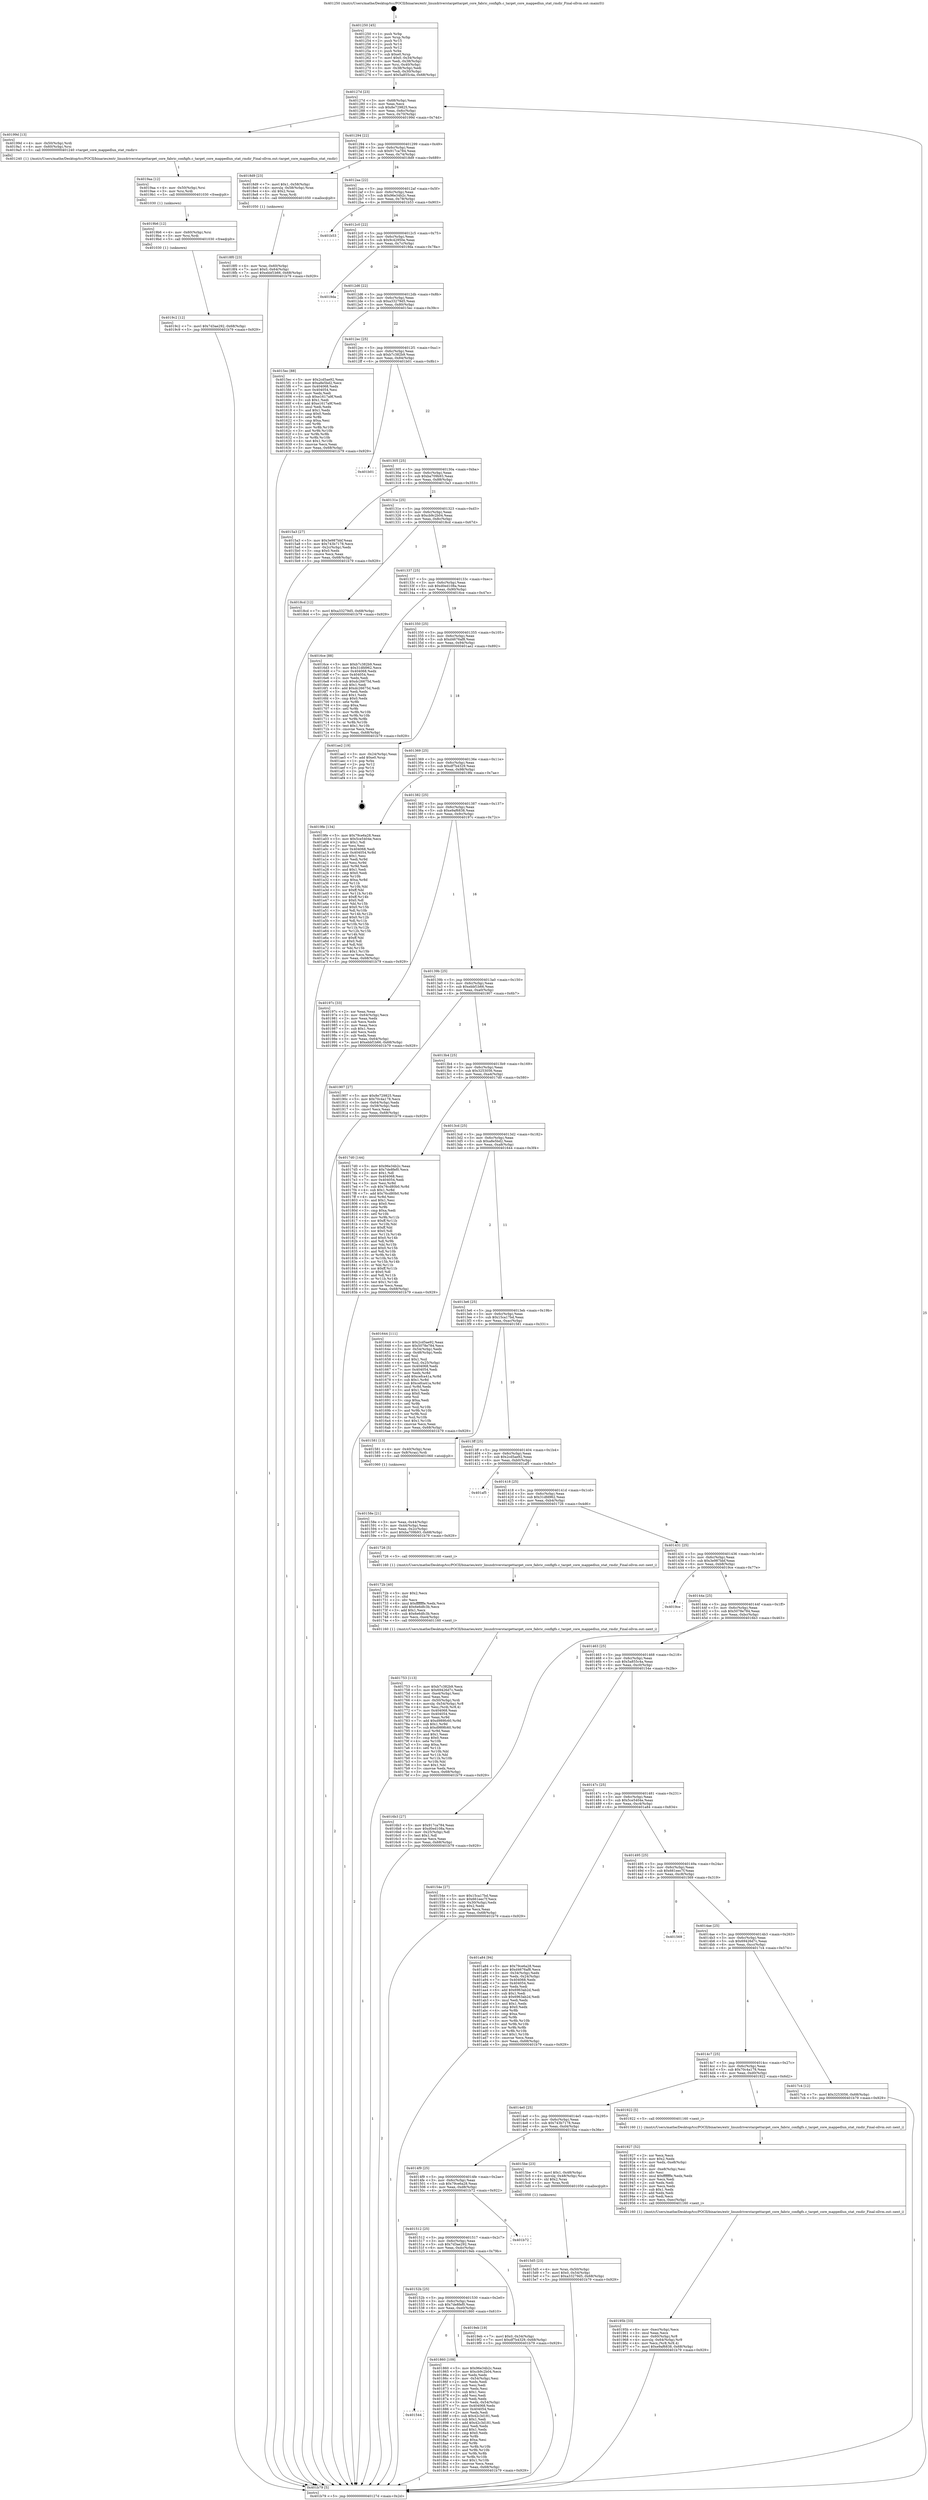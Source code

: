 digraph "0x401250" {
  label = "0x401250 (/mnt/c/Users/mathe/Desktop/tcc/POCII/binaries/extr_linuxdriverstargettarget_core_fabric_configfs.c_target_core_mappedlun_stat_rmdir_Final-ollvm.out::main(0))"
  labelloc = "t"
  node[shape=record]

  Entry [label="",width=0.3,height=0.3,shape=circle,fillcolor=black,style=filled]
  "0x40127d" [label="{
     0x40127d [23]\l
     | [instrs]\l
     &nbsp;&nbsp;0x40127d \<+3\>: mov -0x68(%rbp),%eax\l
     &nbsp;&nbsp;0x401280 \<+2\>: mov %eax,%ecx\l
     &nbsp;&nbsp;0x401282 \<+6\>: sub $0x8e729825,%ecx\l
     &nbsp;&nbsp;0x401288 \<+3\>: mov %eax,-0x6c(%rbp)\l
     &nbsp;&nbsp;0x40128b \<+3\>: mov %ecx,-0x70(%rbp)\l
     &nbsp;&nbsp;0x40128e \<+6\>: je 000000000040199d \<main+0x74d\>\l
  }"]
  "0x40199d" [label="{
     0x40199d [13]\l
     | [instrs]\l
     &nbsp;&nbsp;0x40199d \<+4\>: mov -0x50(%rbp),%rdi\l
     &nbsp;&nbsp;0x4019a1 \<+4\>: mov -0x60(%rbp),%rsi\l
     &nbsp;&nbsp;0x4019a5 \<+5\>: call 0000000000401240 \<target_core_mappedlun_stat_rmdir\>\l
     | [calls]\l
     &nbsp;&nbsp;0x401240 \{1\} (/mnt/c/Users/mathe/Desktop/tcc/POCII/binaries/extr_linuxdriverstargettarget_core_fabric_configfs.c_target_core_mappedlun_stat_rmdir_Final-ollvm.out::target_core_mappedlun_stat_rmdir)\l
  }"]
  "0x401294" [label="{
     0x401294 [22]\l
     | [instrs]\l
     &nbsp;&nbsp;0x401294 \<+5\>: jmp 0000000000401299 \<main+0x49\>\l
     &nbsp;&nbsp;0x401299 \<+3\>: mov -0x6c(%rbp),%eax\l
     &nbsp;&nbsp;0x40129c \<+5\>: sub $0x917ca784,%eax\l
     &nbsp;&nbsp;0x4012a1 \<+3\>: mov %eax,-0x74(%rbp)\l
     &nbsp;&nbsp;0x4012a4 \<+6\>: je 00000000004018d9 \<main+0x689\>\l
  }"]
  Exit [label="",width=0.3,height=0.3,shape=circle,fillcolor=black,style=filled,peripheries=2]
  "0x4018d9" [label="{
     0x4018d9 [23]\l
     | [instrs]\l
     &nbsp;&nbsp;0x4018d9 \<+7\>: movl $0x1,-0x58(%rbp)\l
     &nbsp;&nbsp;0x4018e0 \<+4\>: movslq -0x58(%rbp),%rax\l
     &nbsp;&nbsp;0x4018e4 \<+4\>: shl $0x2,%rax\l
     &nbsp;&nbsp;0x4018e8 \<+3\>: mov %rax,%rdi\l
     &nbsp;&nbsp;0x4018eb \<+5\>: call 0000000000401050 \<malloc@plt\>\l
     | [calls]\l
     &nbsp;&nbsp;0x401050 \{1\} (unknown)\l
  }"]
  "0x4012aa" [label="{
     0x4012aa [22]\l
     | [instrs]\l
     &nbsp;&nbsp;0x4012aa \<+5\>: jmp 00000000004012af \<main+0x5f\>\l
     &nbsp;&nbsp;0x4012af \<+3\>: mov -0x6c(%rbp),%eax\l
     &nbsp;&nbsp;0x4012b2 \<+5\>: sub $0x96e34b2c,%eax\l
     &nbsp;&nbsp;0x4012b7 \<+3\>: mov %eax,-0x78(%rbp)\l
     &nbsp;&nbsp;0x4012ba \<+6\>: je 0000000000401b53 \<main+0x903\>\l
  }"]
  "0x4019c2" [label="{
     0x4019c2 [12]\l
     | [instrs]\l
     &nbsp;&nbsp;0x4019c2 \<+7\>: movl $0x7d3ae292,-0x68(%rbp)\l
     &nbsp;&nbsp;0x4019c9 \<+5\>: jmp 0000000000401b79 \<main+0x929\>\l
  }"]
  "0x401b53" [label="{
     0x401b53\l
  }", style=dashed]
  "0x4012c0" [label="{
     0x4012c0 [22]\l
     | [instrs]\l
     &nbsp;&nbsp;0x4012c0 \<+5\>: jmp 00000000004012c5 \<main+0x75\>\l
     &nbsp;&nbsp;0x4012c5 \<+3\>: mov -0x6c(%rbp),%eax\l
     &nbsp;&nbsp;0x4012c8 \<+5\>: sub $0x9c42950e,%eax\l
     &nbsp;&nbsp;0x4012cd \<+3\>: mov %eax,-0x7c(%rbp)\l
     &nbsp;&nbsp;0x4012d0 \<+6\>: je 00000000004019da \<main+0x78a\>\l
  }"]
  "0x4019b6" [label="{
     0x4019b6 [12]\l
     | [instrs]\l
     &nbsp;&nbsp;0x4019b6 \<+4\>: mov -0x60(%rbp),%rsi\l
     &nbsp;&nbsp;0x4019ba \<+3\>: mov %rsi,%rdi\l
     &nbsp;&nbsp;0x4019bd \<+5\>: call 0000000000401030 \<free@plt\>\l
     | [calls]\l
     &nbsp;&nbsp;0x401030 \{1\} (unknown)\l
  }"]
  "0x4019da" [label="{
     0x4019da\l
  }", style=dashed]
  "0x4012d6" [label="{
     0x4012d6 [22]\l
     | [instrs]\l
     &nbsp;&nbsp;0x4012d6 \<+5\>: jmp 00000000004012db \<main+0x8b\>\l
     &nbsp;&nbsp;0x4012db \<+3\>: mov -0x6c(%rbp),%eax\l
     &nbsp;&nbsp;0x4012de \<+5\>: sub $0xa33279d5,%eax\l
     &nbsp;&nbsp;0x4012e3 \<+3\>: mov %eax,-0x80(%rbp)\l
     &nbsp;&nbsp;0x4012e6 \<+6\>: je 00000000004015ec \<main+0x39c\>\l
  }"]
  "0x4019aa" [label="{
     0x4019aa [12]\l
     | [instrs]\l
     &nbsp;&nbsp;0x4019aa \<+4\>: mov -0x50(%rbp),%rsi\l
     &nbsp;&nbsp;0x4019ae \<+3\>: mov %rsi,%rdi\l
     &nbsp;&nbsp;0x4019b1 \<+5\>: call 0000000000401030 \<free@plt\>\l
     | [calls]\l
     &nbsp;&nbsp;0x401030 \{1\} (unknown)\l
  }"]
  "0x4015ec" [label="{
     0x4015ec [88]\l
     | [instrs]\l
     &nbsp;&nbsp;0x4015ec \<+5\>: mov $0x2cd5ae92,%eax\l
     &nbsp;&nbsp;0x4015f1 \<+5\>: mov $0xa8e5bd2,%ecx\l
     &nbsp;&nbsp;0x4015f6 \<+7\>: mov 0x404068,%edx\l
     &nbsp;&nbsp;0x4015fd \<+7\>: mov 0x404054,%esi\l
     &nbsp;&nbsp;0x401604 \<+2\>: mov %edx,%edi\l
     &nbsp;&nbsp;0x401606 \<+6\>: sub $0xe1617a9f,%edi\l
     &nbsp;&nbsp;0x40160c \<+3\>: sub $0x1,%edi\l
     &nbsp;&nbsp;0x40160f \<+6\>: add $0xe1617a9f,%edi\l
     &nbsp;&nbsp;0x401615 \<+3\>: imul %edi,%edx\l
     &nbsp;&nbsp;0x401618 \<+3\>: and $0x1,%edx\l
     &nbsp;&nbsp;0x40161b \<+3\>: cmp $0x0,%edx\l
     &nbsp;&nbsp;0x40161e \<+4\>: sete %r8b\l
     &nbsp;&nbsp;0x401622 \<+3\>: cmp $0xa,%esi\l
     &nbsp;&nbsp;0x401625 \<+4\>: setl %r9b\l
     &nbsp;&nbsp;0x401629 \<+3\>: mov %r8b,%r10b\l
     &nbsp;&nbsp;0x40162c \<+3\>: and %r9b,%r10b\l
     &nbsp;&nbsp;0x40162f \<+3\>: xor %r9b,%r8b\l
     &nbsp;&nbsp;0x401632 \<+3\>: or %r8b,%r10b\l
     &nbsp;&nbsp;0x401635 \<+4\>: test $0x1,%r10b\l
     &nbsp;&nbsp;0x401639 \<+3\>: cmovne %ecx,%eax\l
     &nbsp;&nbsp;0x40163c \<+3\>: mov %eax,-0x68(%rbp)\l
     &nbsp;&nbsp;0x40163f \<+5\>: jmp 0000000000401b79 \<main+0x929\>\l
  }"]
  "0x4012ec" [label="{
     0x4012ec [25]\l
     | [instrs]\l
     &nbsp;&nbsp;0x4012ec \<+5\>: jmp 00000000004012f1 \<main+0xa1\>\l
     &nbsp;&nbsp;0x4012f1 \<+3\>: mov -0x6c(%rbp),%eax\l
     &nbsp;&nbsp;0x4012f4 \<+5\>: sub $0xb7c382b9,%eax\l
     &nbsp;&nbsp;0x4012f9 \<+6\>: mov %eax,-0x84(%rbp)\l
     &nbsp;&nbsp;0x4012ff \<+6\>: je 0000000000401b01 \<main+0x8b1\>\l
  }"]
  "0x40195b" [label="{
     0x40195b [33]\l
     | [instrs]\l
     &nbsp;&nbsp;0x40195b \<+6\>: mov -0xec(%rbp),%ecx\l
     &nbsp;&nbsp;0x401961 \<+3\>: imul %eax,%ecx\l
     &nbsp;&nbsp;0x401964 \<+4\>: mov -0x60(%rbp),%r8\l
     &nbsp;&nbsp;0x401968 \<+4\>: movslq -0x64(%rbp),%r9\l
     &nbsp;&nbsp;0x40196c \<+4\>: mov %ecx,(%r8,%r9,4)\l
     &nbsp;&nbsp;0x401970 \<+7\>: movl $0xe9af6838,-0x68(%rbp)\l
     &nbsp;&nbsp;0x401977 \<+5\>: jmp 0000000000401b79 \<main+0x929\>\l
  }"]
  "0x401b01" [label="{
     0x401b01\l
  }", style=dashed]
  "0x401305" [label="{
     0x401305 [25]\l
     | [instrs]\l
     &nbsp;&nbsp;0x401305 \<+5\>: jmp 000000000040130a \<main+0xba\>\l
     &nbsp;&nbsp;0x40130a \<+3\>: mov -0x6c(%rbp),%eax\l
     &nbsp;&nbsp;0x40130d \<+5\>: sub $0xba709b93,%eax\l
     &nbsp;&nbsp;0x401312 \<+6\>: mov %eax,-0x88(%rbp)\l
     &nbsp;&nbsp;0x401318 \<+6\>: je 00000000004015a3 \<main+0x353\>\l
  }"]
  "0x401927" [label="{
     0x401927 [52]\l
     | [instrs]\l
     &nbsp;&nbsp;0x401927 \<+2\>: xor %ecx,%ecx\l
     &nbsp;&nbsp;0x401929 \<+5\>: mov $0x2,%edx\l
     &nbsp;&nbsp;0x40192e \<+6\>: mov %edx,-0xe8(%rbp)\l
     &nbsp;&nbsp;0x401934 \<+1\>: cltd\l
     &nbsp;&nbsp;0x401935 \<+6\>: mov -0xe8(%rbp),%esi\l
     &nbsp;&nbsp;0x40193b \<+2\>: idiv %esi\l
     &nbsp;&nbsp;0x40193d \<+6\>: imul $0xfffffffe,%edx,%edx\l
     &nbsp;&nbsp;0x401943 \<+2\>: mov %ecx,%edi\l
     &nbsp;&nbsp;0x401945 \<+2\>: sub %edx,%edi\l
     &nbsp;&nbsp;0x401947 \<+2\>: mov %ecx,%edx\l
     &nbsp;&nbsp;0x401949 \<+3\>: sub $0x1,%edx\l
     &nbsp;&nbsp;0x40194c \<+2\>: add %edx,%edi\l
     &nbsp;&nbsp;0x40194e \<+2\>: sub %edi,%ecx\l
     &nbsp;&nbsp;0x401950 \<+6\>: mov %ecx,-0xec(%rbp)\l
     &nbsp;&nbsp;0x401956 \<+5\>: call 0000000000401160 \<next_i\>\l
     | [calls]\l
     &nbsp;&nbsp;0x401160 \{1\} (/mnt/c/Users/mathe/Desktop/tcc/POCII/binaries/extr_linuxdriverstargettarget_core_fabric_configfs.c_target_core_mappedlun_stat_rmdir_Final-ollvm.out::next_i)\l
  }"]
  "0x4015a3" [label="{
     0x4015a3 [27]\l
     | [instrs]\l
     &nbsp;&nbsp;0x4015a3 \<+5\>: mov $0x3e987bbf,%eax\l
     &nbsp;&nbsp;0x4015a8 \<+5\>: mov $0x743b7178,%ecx\l
     &nbsp;&nbsp;0x4015ad \<+3\>: mov -0x2c(%rbp),%edx\l
     &nbsp;&nbsp;0x4015b0 \<+3\>: cmp $0x0,%edx\l
     &nbsp;&nbsp;0x4015b3 \<+3\>: cmove %ecx,%eax\l
     &nbsp;&nbsp;0x4015b6 \<+3\>: mov %eax,-0x68(%rbp)\l
     &nbsp;&nbsp;0x4015b9 \<+5\>: jmp 0000000000401b79 \<main+0x929\>\l
  }"]
  "0x40131e" [label="{
     0x40131e [25]\l
     | [instrs]\l
     &nbsp;&nbsp;0x40131e \<+5\>: jmp 0000000000401323 \<main+0xd3\>\l
     &nbsp;&nbsp;0x401323 \<+3\>: mov -0x6c(%rbp),%eax\l
     &nbsp;&nbsp;0x401326 \<+5\>: sub $0xcb9c2b04,%eax\l
     &nbsp;&nbsp;0x40132b \<+6\>: mov %eax,-0x8c(%rbp)\l
     &nbsp;&nbsp;0x401331 \<+6\>: je 00000000004018cd \<main+0x67d\>\l
  }"]
  "0x4018f0" [label="{
     0x4018f0 [23]\l
     | [instrs]\l
     &nbsp;&nbsp;0x4018f0 \<+4\>: mov %rax,-0x60(%rbp)\l
     &nbsp;&nbsp;0x4018f4 \<+7\>: movl $0x0,-0x64(%rbp)\l
     &nbsp;&nbsp;0x4018fb \<+7\>: movl $0xebbf1b66,-0x68(%rbp)\l
     &nbsp;&nbsp;0x401902 \<+5\>: jmp 0000000000401b79 \<main+0x929\>\l
  }"]
  "0x4018cd" [label="{
     0x4018cd [12]\l
     | [instrs]\l
     &nbsp;&nbsp;0x4018cd \<+7\>: movl $0xa33279d5,-0x68(%rbp)\l
     &nbsp;&nbsp;0x4018d4 \<+5\>: jmp 0000000000401b79 \<main+0x929\>\l
  }"]
  "0x401337" [label="{
     0x401337 [25]\l
     | [instrs]\l
     &nbsp;&nbsp;0x401337 \<+5\>: jmp 000000000040133c \<main+0xec\>\l
     &nbsp;&nbsp;0x40133c \<+3\>: mov -0x6c(%rbp),%eax\l
     &nbsp;&nbsp;0x40133f \<+5\>: sub $0xd0ed108a,%eax\l
     &nbsp;&nbsp;0x401344 \<+6\>: mov %eax,-0x90(%rbp)\l
     &nbsp;&nbsp;0x40134a \<+6\>: je 00000000004016ce \<main+0x47e\>\l
  }"]
  "0x401544" [label="{
     0x401544\l
  }", style=dashed]
  "0x4016ce" [label="{
     0x4016ce [88]\l
     | [instrs]\l
     &nbsp;&nbsp;0x4016ce \<+5\>: mov $0xb7c382b9,%eax\l
     &nbsp;&nbsp;0x4016d3 \<+5\>: mov $0x31dfd962,%ecx\l
     &nbsp;&nbsp;0x4016d8 \<+7\>: mov 0x404068,%edx\l
     &nbsp;&nbsp;0x4016df \<+7\>: mov 0x404054,%esi\l
     &nbsp;&nbsp;0x4016e6 \<+2\>: mov %edx,%edi\l
     &nbsp;&nbsp;0x4016e8 \<+6\>: sub $0xdc26675d,%edi\l
     &nbsp;&nbsp;0x4016ee \<+3\>: sub $0x1,%edi\l
     &nbsp;&nbsp;0x4016f1 \<+6\>: add $0xdc26675d,%edi\l
     &nbsp;&nbsp;0x4016f7 \<+3\>: imul %edi,%edx\l
     &nbsp;&nbsp;0x4016fa \<+3\>: and $0x1,%edx\l
     &nbsp;&nbsp;0x4016fd \<+3\>: cmp $0x0,%edx\l
     &nbsp;&nbsp;0x401700 \<+4\>: sete %r8b\l
     &nbsp;&nbsp;0x401704 \<+3\>: cmp $0xa,%esi\l
     &nbsp;&nbsp;0x401707 \<+4\>: setl %r9b\l
     &nbsp;&nbsp;0x40170b \<+3\>: mov %r8b,%r10b\l
     &nbsp;&nbsp;0x40170e \<+3\>: and %r9b,%r10b\l
     &nbsp;&nbsp;0x401711 \<+3\>: xor %r9b,%r8b\l
     &nbsp;&nbsp;0x401714 \<+3\>: or %r8b,%r10b\l
     &nbsp;&nbsp;0x401717 \<+4\>: test $0x1,%r10b\l
     &nbsp;&nbsp;0x40171b \<+3\>: cmovne %ecx,%eax\l
     &nbsp;&nbsp;0x40171e \<+3\>: mov %eax,-0x68(%rbp)\l
     &nbsp;&nbsp;0x401721 \<+5\>: jmp 0000000000401b79 \<main+0x929\>\l
  }"]
  "0x401350" [label="{
     0x401350 [25]\l
     | [instrs]\l
     &nbsp;&nbsp;0x401350 \<+5\>: jmp 0000000000401355 \<main+0x105\>\l
     &nbsp;&nbsp;0x401355 \<+3\>: mov -0x6c(%rbp),%eax\l
     &nbsp;&nbsp;0x401358 \<+5\>: sub $0xd4676af8,%eax\l
     &nbsp;&nbsp;0x40135d \<+6\>: mov %eax,-0x94(%rbp)\l
     &nbsp;&nbsp;0x401363 \<+6\>: je 0000000000401ae2 \<main+0x892\>\l
  }"]
  "0x401860" [label="{
     0x401860 [109]\l
     | [instrs]\l
     &nbsp;&nbsp;0x401860 \<+5\>: mov $0x96e34b2c,%eax\l
     &nbsp;&nbsp;0x401865 \<+5\>: mov $0xcb9c2b04,%ecx\l
     &nbsp;&nbsp;0x40186a \<+2\>: xor %edx,%edx\l
     &nbsp;&nbsp;0x40186c \<+3\>: mov -0x54(%rbp),%esi\l
     &nbsp;&nbsp;0x40186f \<+2\>: mov %edx,%edi\l
     &nbsp;&nbsp;0x401871 \<+2\>: sub %esi,%edi\l
     &nbsp;&nbsp;0x401873 \<+2\>: mov %edx,%esi\l
     &nbsp;&nbsp;0x401875 \<+3\>: sub $0x1,%esi\l
     &nbsp;&nbsp;0x401878 \<+2\>: add %esi,%edi\l
     &nbsp;&nbsp;0x40187a \<+2\>: sub %edi,%edx\l
     &nbsp;&nbsp;0x40187c \<+3\>: mov %edx,-0x54(%rbp)\l
     &nbsp;&nbsp;0x40187f \<+7\>: mov 0x404068,%edx\l
     &nbsp;&nbsp;0x401886 \<+7\>: mov 0x404054,%esi\l
     &nbsp;&nbsp;0x40188d \<+2\>: mov %edx,%edi\l
     &nbsp;&nbsp;0x40188f \<+6\>: sub $0x42c3d181,%edi\l
     &nbsp;&nbsp;0x401895 \<+3\>: sub $0x1,%edi\l
     &nbsp;&nbsp;0x401898 \<+6\>: add $0x42c3d181,%edi\l
     &nbsp;&nbsp;0x40189e \<+3\>: imul %edi,%edx\l
     &nbsp;&nbsp;0x4018a1 \<+3\>: and $0x1,%edx\l
     &nbsp;&nbsp;0x4018a4 \<+3\>: cmp $0x0,%edx\l
     &nbsp;&nbsp;0x4018a7 \<+4\>: sete %r8b\l
     &nbsp;&nbsp;0x4018ab \<+3\>: cmp $0xa,%esi\l
     &nbsp;&nbsp;0x4018ae \<+4\>: setl %r9b\l
     &nbsp;&nbsp;0x4018b2 \<+3\>: mov %r8b,%r10b\l
     &nbsp;&nbsp;0x4018b5 \<+3\>: and %r9b,%r10b\l
     &nbsp;&nbsp;0x4018b8 \<+3\>: xor %r9b,%r8b\l
     &nbsp;&nbsp;0x4018bb \<+3\>: or %r8b,%r10b\l
     &nbsp;&nbsp;0x4018be \<+4\>: test $0x1,%r10b\l
     &nbsp;&nbsp;0x4018c2 \<+3\>: cmovne %ecx,%eax\l
     &nbsp;&nbsp;0x4018c5 \<+3\>: mov %eax,-0x68(%rbp)\l
     &nbsp;&nbsp;0x4018c8 \<+5\>: jmp 0000000000401b79 \<main+0x929\>\l
  }"]
  "0x401ae2" [label="{
     0x401ae2 [19]\l
     | [instrs]\l
     &nbsp;&nbsp;0x401ae2 \<+3\>: mov -0x24(%rbp),%eax\l
     &nbsp;&nbsp;0x401ae5 \<+7\>: add $0xe0,%rsp\l
     &nbsp;&nbsp;0x401aec \<+1\>: pop %rbx\l
     &nbsp;&nbsp;0x401aed \<+2\>: pop %r12\l
     &nbsp;&nbsp;0x401aef \<+2\>: pop %r14\l
     &nbsp;&nbsp;0x401af1 \<+2\>: pop %r15\l
     &nbsp;&nbsp;0x401af3 \<+1\>: pop %rbp\l
     &nbsp;&nbsp;0x401af4 \<+1\>: ret\l
  }"]
  "0x401369" [label="{
     0x401369 [25]\l
     | [instrs]\l
     &nbsp;&nbsp;0x401369 \<+5\>: jmp 000000000040136e \<main+0x11e\>\l
     &nbsp;&nbsp;0x40136e \<+3\>: mov -0x6c(%rbp),%eax\l
     &nbsp;&nbsp;0x401371 \<+5\>: sub $0xdf7b4329,%eax\l
     &nbsp;&nbsp;0x401376 \<+6\>: mov %eax,-0x98(%rbp)\l
     &nbsp;&nbsp;0x40137c \<+6\>: je 00000000004019fe \<main+0x7ae\>\l
  }"]
  "0x40152b" [label="{
     0x40152b [25]\l
     | [instrs]\l
     &nbsp;&nbsp;0x40152b \<+5\>: jmp 0000000000401530 \<main+0x2e0\>\l
     &nbsp;&nbsp;0x401530 \<+3\>: mov -0x6c(%rbp),%eax\l
     &nbsp;&nbsp;0x401533 \<+5\>: sub $0x7de8fef0,%eax\l
     &nbsp;&nbsp;0x401538 \<+6\>: mov %eax,-0xe0(%rbp)\l
     &nbsp;&nbsp;0x40153e \<+6\>: je 0000000000401860 \<main+0x610\>\l
  }"]
  "0x4019fe" [label="{
     0x4019fe [134]\l
     | [instrs]\l
     &nbsp;&nbsp;0x4019fe \<+5\>: mov $0x79ce6a28,%eax\l
     &nbsp;&nbsp;0x401a03 \<+5\>: mov $0x5ce5404e,%ecx\l
     &nbsp;&nbsp;0x401a08 \<+2\>: mov $0x1,%dl\l
     &nbsp;&nbsp;0x401a0a \<+2\>: xor %esi,%esi\l
     &nbsp;&nbsp;0x401a0c \<+7\>: mov 0x404068,%edi\l
     &nbsp;&nbsp;0x401a13 \<+8\>: mov 0x404054,%r8d\l
     &nbsp;&nbsp;0x401a1b \<+3\>: sub $0x1,%esi\l
     &nbsp;&nbsp;0x401a1e \<+3\>: mov %edi,%r9d\l
     &nbsp;&nbsp;0x401a21 \<+3\>: add %esi,%r9d\l
     &nbsp;&nbsp;0x401a24 \<+4\>: imul %r9d,%edi\l
     &nbsp;&nbsp;0x401a28 \<+3\>: and $0x1,%edi\l
     &nbsp;&nbsp;0x401a2b \<+3\>: cmp $0x0,%edi\l
     &nbsp;&nbsp;0x401a2e \<+4\>: sete %r10b\l
     &nbsp;&nbsp;0x401a32 \<+4\>: cmp $0xa,%r8d\l
     &nbsp;&nbsp;0x401a36 \<+4\>: setl %r11b\l
     &nbsp;&nbsp;0x401a3a \<+3\>: mov %r10b,%bl\l
     &nbsp;&nbsp;0x401a3d \<+3\>: xor $0xff,%bl\l
     &nbsp;&nbsp;0x401a40 \<+3\>: mov %r11b,%r14b\l
     &nbsp;&nbsp;0x401a43 \<+4\>: xor $0xff,%r14b\l
     &nbsp;&nbsp;0x401a47 \<+3\>: xor $0x0,%dl\l
     &nbsp;&nbsp;0x401a4a \<+3\>: mov %bl,%r15b\l
     &nbsp;&nbsp;0x401a4d \<+4\>: and $0x0,%r15b\l
     &nbsp;&nbsp;0x401a51 \<+3\>: and %dl,%r10b\l
     &nbsp;&nbsp;0x401a54 \<+3\>: mov %r14b,%r12b\l
     &nbsp;&nbsp;0x401a57 \<+4\>: and $0x0,%r12b\l
     &nbsp;&nbsp;0x401a5b \<+3\>: and %dl,%r11b\l
     &nbsp;&nbsp;0x401a5e \<+3\>: or %r10b,%r15b\l
     &nbsp;&nbsp;0x401a61 \<+3\>: or %r11b,%r12b\l
     &nbsp;&nbsp;0x401a64 \<+3\>: xor %r12b,%r15b\l
     &nbsp;&nbsp;0x401a67 \<+3\>: or %r14b,%bl\l
     &nbsp;&nbsp;0x401a6a \<+3\>: xor $0xff,%bl\l
     &nbsp;&nbsp;0x401a6d \<+3\>: or $0x0,%dl\l
     &nbsp;&nbsp;0x401a70 \<+2\>: and %dl,%bl\l
     &nbsp;&nbsp;0x401a72 \<+3\>: or %bl,%r15b\l
     &nbsp;&nbsp;0x401a75 \<+4\>: test $0x1,%r15b\l
     &nbsp;&nbsp;0x401a79 \<+3\>: cmovne %ecx,%eax\l
     &nbsp;&nbsp;0x401a7c \<+3\>: mov %eax,-0x68(%rbp)\l
     &nbsp;&nbsp;0x401a7f \<+5\>: jmp 0000000000401b79 \<main+0x929\>\l
  }"]
  "0x401382" [label="{
     0x401382 [25]\l
     | [instrs]\l
     &nbsp;&nbsp;0x401382 \<+5\>: jmp 0000000000401387 \<main+0x137\>\l
     &nbsp;&nbsp;0x401387 \<+3\>: mov -0x6c(%rbp),%eax\l
     &nbsp;&nbsp;0x40138a \<+5\>: sub $0xe9af6838,%eax\l
     &nbsp;&nbsp;0x40138f \<+6\>: mov %eax,-0x9c(%rbp)\l
     &nbsp;&nbsp;0x401395 \<+6\>: je 000000000040197c \<main+0x72c\>\l
  }"]
  "0x4019eb" [label="{
     0x4019eb [19]\l
     | [instrs]\l
     &nbsp;&nbsp;0x4019eb \<+7\>: movl $0x0,-0x34(%rbp)\l
     &nbsp;&nbsp;0x4019f2 \<+7\>: movl $0xdf7b4329,-0x68(%rbp)\l
     &nbsp;&nbsp;0x4019f9 \<+5\>: jmp 0000000000401b79 \<main+0x929\>\l
  }"]
  "0x40197c" [label="{
     0x40197c [33]\l
     | [instrs]\l
     &nbsp;&nbsp;0x40197c \<+2\>: xor %eax,%eax\l
     &nbsp;&nbsp;0x40197e \<+3\>: mov -0x64(%rbp),%ecx\l
     &nbsp;&nbsp;0x401981 \<+2\>: mov %eax,%edx\l
     &nbsp;&nbsp;0x401983 \<+2\>: sub %ecx,%edx\l
     &nbsp;&nbsp;0x401985 \<+2\>: mov %eax,%ecx\l
     &nbsp;&nbsp;0x401987 \<+3\>: sub $0x1,%ecx\l
     &nbsp;&nbsp;0x40198a \<+2\>: add %ecx,%edx\l
     &nbsp;&nbsp;0x40198c \<+2\>: sub %edx,%eax\l
     &nbsp;&nbsp;0x40198e \<+3\>: mov %eax,-0x64(%rbp)\l
     &nbsp;&nbsp;0x401991 \<+7\>: movl $0xebbf1b66,-0x68(%rbp)\l
     &nbsp;&nbsp;0x401998 \<+5\>: jmp 0000000000401b79 \<main+0x929\>\l
  }"]
  "0x40139b" [label="{
     0x40139b [25]\l
     | [instrs]\l
     &nbsp;&nbsp;0x40139b \<+5\>: jmp 00000000004013a0 \<main+0x150\>\l
     &nbsp;&nbsp;0x4013a0 \<+3\>: mov -0x6c(%rbp),%eax\l
     &nbsp;&nbsp;0x4013a3 \<+5\>: sub $0xebbf1b66,%eax\l
     &nbsp;&nbsp;0x4013a8 \<+6\>: mov %eax,-0xa0(%rbp)\l
     &nbsp;&nbsp;0x4013ae \<+6\>: je 0000000000401907 \<main+0x6b7\>\l
  }"]
  "0x401512" [label="{
     0x401512 [25]\l
     | [instrs]\l
     &nbsp;&nbsp;0x401512 \<+5\>: jmp 0000000000401517 \<main+0x2c7\>\l
     &nbsp;&nbsp;0x401517 \<+3\>: mov -0x6c(%rbp),%eax\l
     &nbsp;&nbsp;0x40151a \<+5\>: sub $0x7d3ae292,%eax\l
     &nbsp;&nbsp;0x40151f \<+6\>: mov %eax,-0xdc(%rbp)\l
     &nbsp;&nbsp;0x401525 \<+6\>: je 00000000004019eb \<main+0x79b\>\l
  }"]
  "0x401907" [label="{
     0x401907 [27]\l
     | [instrs]\l
     &nbsp;&nbsp;0x401907 \<+5\>: mov $0x8e729825,%eax\l
     &nbsp;&nbsp;0x40190c \<+5\>: mov $0x70c4a178,%ecx\l
     &nbsp;&nbsp;0x401911 \<+3\>: mov -0x64(%rbp),%edx\l
     &nbsp;&nbsp;0x401914 \<+3\>: cmp -0x58(%rbp),%edx\l
     &nbsp;&nbsp;0x401917 \<+3\>: cmovl %ecx,%eax\l
     &nbsp;&nbsp;0x40191a \<+3\>: mov %eax,-0x68(%rbp)\l
     &nbsp;&nbsp;0x40191d \<+5\>: jmp 0000000000401b79 \<main+0x929\>\l
  }"]
  "0x4013b4" [label="{
     0x4013b4 [25]\l
     | [instrs]\l
     &nbsp;&nbsp;0x4013b4 \<+5\>: jmp 00000000004013b9 \<main+0x169\>\l
     &nbsp;&nbsp;0x4013b9 \<+3\>: mov -0x6c(%rbp),%eax\l
     &nbsp;&nbsp;0x4013bc \<+5\>: sub $0x3253056,%eax\l
     &nbsp;&nbsp;0x4013c1 \<+6\>: mov %eax,-0xa4(%rbp)\l
     &nbsp;&nbsp;0x4013c7 \<+6\>: je 00000000004017d0 \<main+0x580\>\l
  }"]
  "0x401b72" [label="{
     0x401b72\l
  }", style=dashed]
  "0x4017d0" [label="{
     0x4017d0 [144]\l
     | [instrs]\l
     &nbsp;&nbsp;0x4017d0 \<+5\>: mov $0x96e34b2c,%eax\l
     &nbsp;&nbsp;0x4017d5 \<+5\>: mov $0x7de8fef0,%ecx\l
     &nbsp;&nbsp;0x4017da \<+2\>: mov $0x1,%dl\l
     &nbsp;&nbsp;0x4017dc \<+7\>: mov 0x404068,%esi\l
     &nbsp;&nbsp;0x4017e3 \<+7\>: mov 0x404054,%edi\l
     &nbsp;&nbsp;0x4017ea \<+3\>: mov %esi,%r8d\l
     &nbsp;&nbsp;0x4017ed \<+7\>: sub $0x76cd80b0,%r8d\l
     &nbsp;&nbsp;0x4017f4 \<+4\>: sub $0x1,%r8d\l
     &nbsp;&nbsp;0x4017f8 \<+7\>: add $0x76cd80b0,%r8d\l
     &nbsp;&nbsp;0x4017ff \<+4\>: imul %r8d,%esi\l
     &nbsp;&nbsp;0x401803 \<+3\>: and $0x1,%esi\l
     &nbsp;&nbsp;0x401806 \<+3\>: cmp $0x0,%esi\l
     &nbsp;&nbsp;0x401809 \<+4\>: sete %r9b\l
     &nbsp;&nbsp;0x40180d \<+3\>: cmp $0xa,%edi\l
     &nbsp;&nbsp;0x401810 \<+4\>: setl %r10b\l
     &nbsp;&nbsp;0x401814 \<+3\>: mov %r9b,%r11b\l
     &nbsp;&nbsp;0x401817 \<+4\>: xor $0xff,%r11b\l
     &nbsp;&nbsp;0x40181b \<+3\>: mov %r10b,%bl\l
     &nbsp;&nbsp;0x40181e \<+3\>: xor $0xff,%bl\l
     &nbsp;&nbsp;0x401821 \<+3\>: xor $0x0,%dl\l
     &nbsp;&nbsp;0x401824 \<+3\>: mov %r11b,%r14b\l
     &nbsp;&nbsp;0x401827 \<+4\>: and $0x0,%r14b\l
     &nbsp;&nbsp;0x40182b \<+3\>: and %dl,%r9b\l
     &nbsp;&nbsp;0x40182e \<+3\>: mov %bl,%r15b\l
     &nbsp;&nbsp;0x401831 \<+4\>: and $0x0,%r15b\l
     &nbsp;&nbsp;0x401835 \<+3\>: and %dl,%r10b\l
     &nbsp;&nbsp;0x401838 \<+3\>: or %r9b,%r14b\l
     &nbsp;&nbsp;0x40183b \<+3\>: or %r10b,%r15b\l
     &nbsp;&nbsp;0x40183e \<+3\>: xor %r15b,%r14b\l
     &nbsp;&nbsp;0x401841 \<+3\>: or %bl,%r11b\l
     &nbsp;&nbsp;0x401844 \<+4\>: xor $0xff,%r11b\l
     &nbsp;&nbsp;0x401848 \<+3\>: or $0x0,%dl\l
     &nbsp;&nbsp;0x40184b \<+3\>: and %dl,%r11b\l
     &nbsp;&nbsp;0x40184e \<+3\>: or %r11b,%r14b\l
     &nbsp;&nbsp;0x401851 \<+4\>: test $0x1,%r14b\l
     &nbsp;&nbsp;0x401855 \<+3\>: cmovne %ecx,%eax\l
     &nbsp;&nbsp;0x401858 \<+3\>: mov %eax,-0x68(%rbp)\l
     &nbsp;&nbsp;0x40185b \<+5\>: jmp 0000000000401b79 \<main+0x929\>\l
  }"]
  "0x4013cd" [label="{
     0x4013cd [25]\l
     | [instrs]\l
     &nbsp;&nbsp;0x4013cd \<+5\>: jmp 00000000004013d2 \<main+0x182\>\l
     &nbsp;&nbsp;0x4013d2 \<+3\>: mov -0x6c(%rbp),%eax\l
     &nbsp;&nbsp;0x4013d5 \<+5\>: sub $0xa8e5bd2,%eax\l
     &nbsp;&nbsp;0x4013da \<+6\>: mov %eax,-0xa8(%rbp)\l
     &nbsp;&nbsp;0x4013e0 \<+6\>: je 0000000000401644 \<main+0x3f4\>\l
  }"]
  "0x401753" [label="{
     0x401753 [113]\l
     | [instrs]\l
     &nbsp;&nbsp;0x401753 \<+5\>: mov $0xb7c382b9,%ecx\l
     &nbsp;&nbsp;0x401758 \<+5\>: mov $0x69426d7c,%edx\l
     &nbsp;&nbsp;0x40175d \<+6\>: mov -0xe4(%rbp),%esi\l
     &nbsp;&nbsp;0x401763 \<+3\>: imul %eax,%esi\l
     &nbsp;&nbsp;0x401766 \<+4\>: mov -0x50(%rbp),%rdi\l
     &nbsp;&nbsp;0x40176a \<+4\>: movslq -0x54(%rbp),%r8\l
     &nbsp;&nbsp;0x40176e \<+4\>: mov %esi,(%rdi,%r8,4)\l
     &nbsp;&nbsp;0x401772 \<+7\>: mov 0x404068,%eax\l
     &nbsp;&nbsp;0x401779 \<+7\>: mov 0x404054,%esi\l
     &nbsp;&nbsp;0x401780 \<+3\>: mov %eax,%r9d\l
     &nbsp;&nbsp;0x401783 \<+7\>: add $0xd989fc60,%r9d\l
     &nbsp;&nbsp;0x40178a \<+4\>: sub $0x1,%r9d\l
     &nbsp;&nbsp;0x40178e \<+7\>: sub $0xd989fc60,%r9d\l
     &nbsp;&nbsp;0x401795 \<+4\>: imul %r9d,%eax\l
     &nbsp;&nbsp;0x401799 \<+3\>: and $0x1,%eax\l
     &nbsp;&nbsp;0x40179c \<+3\>: cmp $0x0,%eax\l
     &nbsp;&nbsp;0x40179f \<+4\>: sete %r10b\l
     &nbsp;&nbsp;0x4017a3 \<+3\>: cmp $0xa,%esi\l
     &nbsp;&nbsp;0x4017a6 \<+4\>: setl %r11b\l
     &nbsp;&nbsp;0x4017aa \<+3\>: mov %r10b,%bl\l
     &nbsp;&nbsp;0x4017ad \<+3\>: and %r11b,%bl\l
     &nbsp;&nbsp;0x4017b0 \<+3\>: xor %r11b,%r10b\l
     &nbsp;&nbsp;0x4017b3 \<+3\>: or %r10b,%bl\l
     &nbsp;&nbsp;0x4017b6 \<+3\>: test $0x1,%bl\l
     &nbsp;&nbsp;0x4017b9 \<+3\>: cmovne %edx,%ecx\l
     &nbsp;&nbsp;0x4017bc \<+3\>: mov %ecx,-0x68(%rbp)\l
     &nbsp;&nbsp;0x4017bf \<+5\>: jmp 0000000000401b79 \<main+0x929\>\l
  }"]
  "0x401644" [label="{
     0x401644 [111]\l
     | [instrs]\l
     &nbsp;&nbsp;0x401644 \<+5\>: mov $0x2cd5ae92,%eax\l
     &nbsp;&nbsp;0x401649 \<+5\>: mov $0x5078e784,%ecx\l
     &nbsp;&nbsp;0x40164e \<+3\>: mov -0x54(%rbp),%edx\l
     &nbsp;&nbsp;0x401651 \<+3\>: cmp -0x48(%rbp),%edx\l
     &nbsp;&nbsp;0x401654 \<+4\>: setl %sil\l
     &nbsp;&nbsp;0x401658 \<+4\>: and $0x1,%sil\l
     &nbsp;&nbsp;0x40165c \<+4\>: mov %sil,-0x25(%rbp)\l
     &nbsp;&nbsp;0x401660 \<+7\>: mov 0x404068,%edx\l
     &nbsp;&nbsp;0x401667 \<+7\>: mov 0x404054,%edi\l
     &nbsp;&nbsp;0x40166e \<+3\>: mov %edx,%r8d\l
     &nbsp;&nbsp;0x401671 \<+7\>: add $0xcefca41a,%r8d\l
     &nbsp;&nbsp;0x401678 \<+4\>: sub $0x1,%r8d\l
     &nbsp;&nbsp;0x40167c \<+7\>: sub $0xcefca41a,%r8d\l
     &nbsp;&nbsp;0x401683 \<+4\>: imul %r8d,%edx\l
     &nbsp;&nbsp;0x401687 \<+3\>: and $0x1,%edx\l
     &nbsp;&nbsp;0x40168a \<+3\>: cmp $0x0,%edx\l
     &nbsp;&nbsp;0x40168d \<+4\>: sete %sil\l
     &nbsp;&nbsp;0x401691 \<+3\>: cmp $0xa,%edi\l
     &nbsp;&nbsp;0x401694 \<+4\>: setl %r9b\l
     &nbsp;&nbsp;0x401698 \<+3\>: mov %sil,%r10b\l
     &nbsp;&nbsp;0x40169b \<+3\>: and %r9b,%r10b\l
     &nbsp;&nbsp;0x40169e \<+3\>: xor %r9b,%sil\l
     &nbsp;&nbsp;0x4016a1 \<+3\>: or %sil,%r10b\l
     &nbsp;&nbsp;0x4016a4 \<+4\>: test $0x1,%r10b\l
     &nbsp;&nbsp;0x4016a8 \<+3\>: cmovne %ecx,%eax\l
     &nbsp;&nbsp;0x4016ab \<+3\>: mov %eax,-0x68(%rbp)\l
     &nbsp;&nbsp;0x4016ae \<+5\>: jmp 0000000000401b79 \<main+0x929\>\l
  }"]
  "0x4013e6" [label="{
     0x4013e6 [25]\l
     | [instrs]\l
     &nbsp;&nbsp;0x4013e6 \<+5\>: jmp 00000000004013eb \<main+0x19b\>\l
     &nbsp;&nbsp;0x4013eb \<+3\>: mov -0x6c(%rbp),%eax\l
     &nbsp;&nbsp;0x4013ee \<+5\>: sub $0x15ca17bd,%eax\l
     &nbsp;&nbsp;0x4013f3 \<+6\>: mov %eax,-0xac(%rbp)\l
     &nbsp;&nbsp;0x4013f9 \<+6\>: je 0000000000401581 \<main+0x331\>\l
  }"]
  "0x40172b" [label="{
     0x40172b [40]\l
     | [instrs]\l
     &nbsp;&nbsp;0x40172b \<+5\>: mov $0x2,%ecx\l
     &nbsp;&nbsp;0x401730 \<+1\>: cltd\l
     &nbsp;&nbsp;0x401731 \<+2\>: idiv %ecx\l
     &nbsp;&nbsp;0x401733 \<+6\>: imul $0xfffffffe,%edx,%ecx\l
     &nbsp;&nbsp;0x401739 \<+6\>: add $0x6e6dfc3b,%ecx\l
     &nbsp;&nbsp;0x40173f \<+3\>: add $0x1,%ecx\l
     &nbsp;&nbsp;0x401742 \<+6\>: sub $0x6e6dfc3b,%ecx\l
     &nbsp;&nbsp;0x401748 \<+6\>: mov %ecx,-0xe4(%rbp)\l
     &nbsp;&nbsp;0x40174e \<+5\>: call 0000000000401160 \<next_i\>\l
     | [calls]\l
     &nbsp;&nbsp;0x401160 \{1\} (/mnt/c/Users/mathe/Desktop/tcc/POCII/binaries/extr_linuxdriverstargettarget_core_fabric_configfs.c_target_core_mappedlun_stat_rmdir_Final-ollvm.out::next_i)\l
  }"]
  "0x401581" [label="{
     0x401581 [13]\l
     | [instrs]\l
     &nbsp;&nbsp;0x401581 \<+4\>: mov -0x40(%rbp),%rax\l
     &nbsp;&nbsp;0x401585 \<+4\>: mov 0x8(%rax),%rdi\l
     &nbsp;&nbsp;0x401589 \<+5\>: call 0000000000401060 \<atoi@plt\>\l
     | [calls]\l
     &nbsp;&nbsp;0x401060 \{1\} (unknown)\l
  }"]
  "0x4013ff" [label="{
     0x4013ff [25]\l
     | [instrs]\l
     &nbsp;&nbsp;0x4013ff \<+5\>: jmp 0000000000401404 \<main+0x1b4\>\l
     &nbsp;&nbsp;0x401404 \<+3\>: mov -0x6c(%rbp),%eax\l
     &nbsp;&nbsp;0x401407 \<+5\>: sub $0x2cd5ae92,%eax\l
     &nbsp;&nbsp;0x40140c \<+6\>: mov %eax,-0xb0(%rbp)\l
     &nbsp;&nbsp;0x401412 \<+6\>: je 0000000000401af5 \<main+0x8a5\>\l
  }"]
  "0x4015d5" [label="{
     0x4015d5 [23]\l
     | [instrs]\l
     &nbsp;&nbsp;0x4015d5 \<+4\>: mov %rax,-0x50(%rbp)\l
     &nbsp;&nbsp;0x4015d9 \<+7\>: movl $0x0,-0x54(%rbp)\l
     &nbsp;&nbsp;0x4015e0 \<+7\>: movl $0xa33279d5,-0x68(%rbp)\l
     &nbsp;&nbsp;0x4015e7 \<+5\>: jmp 0000000000401b79 \<main+0x929\>\l
  }"]
  "0x401af5" [label="{
     0x401af5\l
  }", style=dashed]
  "0x401418" [label="{
     0x401418 [25]\l
     | [instrs]\l
     &nbsp;&nbsp;0x401418 \<+5\>: jmp 000000000040141d \<main+0x1cd\>\l
     &nbsp;&nbsp;0x40141d \<+3\>: mov -0x6c(%rbp),%eax\l
     &nbsp;&nbsp;0x401420 \<+5\>: sub $0x31dfd962,%eax\l
     &nbsp;&nbsp;0x401425 \<+6\>: mov %eax,-0xb4(%rbp)\l
     &nbsp;&nbsp;0x40142b \<+6\>: je 0000000000401726 \<main+0x4d6\>\l
  }"]
  "0x4014f9" [label="{
     0x4014f9 [25]\l
     | [instrs]\l
     &nbsp;&nbsp;0x4014f9 \<+5\>: jmp 00000000004014fe \<main+0x2ae\>\l
     &nbsp;&nbsp;0x4014fe \<+3\>: mov -0x6c(%rbp),%eax\l
     &nbsp;&nbsp;0x401501 \<+5\>: sub $0x79ce6a28,%eax\l
     &nbsp;&nbsp;0x401506 \<+6\>: mov %eax,-0xd8(%rbp)\l
     &nbsp;&nbsp;0x40150c \<+6\>: je 0000000000401b72 \<main+0x922\>\l
  }"]
  "0x401726" [label="{
     0x401726 [5]\l
     | [instrs]\l
     &nbsp;&nbsp;0x401726 \<+5\>: call 0000000000401160 \<next_i\>\l
     | [calls]\l
     &nbsp;&nbsp;0x401160 \{1\} (/mnt/c/Users/mathe/Desktop/tcc/POCII/binaries/extr_linuxdriverstargettarget_core_fabric_configfs.c_target_core_mappedlun_stat_rmdir_Final-ollvm.out::next_i)\l
  }"]
  "0x401431" [label="{
     0x401431 [25]\l
     | [instrs]\l
     &nbsp;&nbsp;0x401431 \<+5\>: jmp 0000000000401436 \<main+0x1e6\>\l
     &nbsp;&nbsp;0x401436 \<+3\>: mov -0x6c(%rbp),%eax\l
     &nbsp;&nbsp;0x401439 \<+5\>: sub $0x3e987bbf,%eax\l
     &nbsp;&nbsp;0x40143e \<+6\>: mov %eax,-0xb8(%rbp)\l
     &nbsp;&nbsp;0x401444 \<+6\>: je 00000000004019ce \<main+0x77e\>\l
  }"]
  "0x4015be" [label="{
     0x4015be [23]\l
     | [instrs]\l
     &nbsp;&nbsp;0x4015be \<+7\>: movl $0x1,-0x48(%rbp)\l
     &nbsp;&nbsp;0x4015c5 \<+4\>: movslq -0x48(%rbp),%rax\l
     &nbsp;&nbsp;0x4015c9 \<+4\>: shl $0x2,%rax\l
     &nbsp;&nbsp;0x4015cd \<+3\>: mov %rax,%rdi\l
     &nbsp;&nbsp;0x4015d0 \<+5\>: call 0000000000401050 \<malloc@plt\>\l
     | [calls]\l
     &nbsp;&nbsp;0x401050 \{1\} (unknown)\l
  }"]
  "0x4019ce" [label="{
     0x4019ce\l
  }", style=dashed]
  "0x40144a" [label="{
     0x40144a [25]\l
     | [instrs]\l
     &nbsp;&nbsp;0x40144a \<+5\>: jmp 000000000040144f \<main+0x1ff\>\l
     &nbsp;&nbsp;0x40144f \<+3\>: mov -0x6c(%rbp),%eax\l
     &nbsp;&nbsp;0x401452 \<+5\>: sub $0x5078e784,%eax\l
     &nbsp;&nbsp;0x401457 \<+6\>: mov %eax,-0xbc(%rbp)\l
     &nbsp;&nbsp;0x40145d \<+6\>: je 00000000004016b3 \<main+0x463\>\l
  }"]
  "0x4014e0" [label="{
     0x4014e0 [25]\l
     | [instrs]\l
     &nbsp;&nbsp;0x4014e0 \<+5\>: jmp 00000000004014e5 \<main+0x295\>\l
     &nbsp;&nbsp;0x4014e5 \<+3\>: mov -0x6c(%rbp),%eax\l
     &nbsp;&nbsp;0x4014e8 \<+5\>: sub $0x743b7178,%eax\l
     &nbsp;&nbsp;0x4014ed \<+6\>: mov %eax,-0xd4(%rbp)\l
     &nbsp;&nbsp;0x4014f3 \<+6\>: je 00000000004015be \<main+0x36e\>\l
  }"]
  "0x4016b3" [label="{
     0x4016b3 [27]\l
     | [instrs]\l
     &nbsp;&nbsp;0x4016b3 \<+5\>: mov $0x917ca784,%eax\l
     &nbsp;&nbsp;0x4016b8 \<+5\>: mov $0xd0ed108a,%ecx\l
     &nbsp;&nbsp;0x4016bd \<+3\>: mov -0x25(%rbp),%dl\l
     &nbsp;&nbsp;0x4016c0 \<+3\>: test $0x1,%dl\l
     &nbsp;&nbsp;0x4016c3 \<+3\>: cmovne %ecx,%eax\l
     &nbsp;&nbsp;0x4016c6 \<+3\>: mov %eax,-0x68(%rbp)\l
     &nbsp;&nbsp;0x4016c9 \<+5\>: jmp 0000000000401b79 \<main+0x929\>\l
  }"]
  "0x401463" [label="{
     0x401463 [25]\l
     | [instrs]\l
     &nbsp;&nbsp;0x401463 \<+5\>: jmp 0000000000401468 \<main+0x218\>\l
     &nbsp;&nbsp;0x401468 \<+3\>: mov -0x6c(%rbp),%eax\l
     &nbsp;&nbsp;0x40146b \<+5\>: sub $0x5a855c4a,%eax\l
     &nbsp;&nbsp;0x401470 \<+6\>: mov %eax,-0xc0(%rbp)\l
     &nbsp;&nbsp;0x401476 \<+6\>: je 000000000040154e \<main+0x2fe\>\l
  }"]
  "0x401922" [label="{
     0x401922 [5]\l
     | [instrs]\l
     &nbsp;&nbsp;0x401922 \<+5\>: call 0000000000401160 \<next_i\>\l
     | [calls]\l
     &nbsp;&nbsp;0x401160 \{1\} (/mnt/c/Users/mathe/Desktop/tcc/POCII/binaries/extr_linuxdriverstargettarget_core_fabric_configfs.c_target_core_mappedlun_stat_rmdir_Final-ollvm.out::next_i)\l
  }"]
  "0x40154e" [label="{
     0x40154e [27]\l
     | [instrs]\l
     &nbsp;&nbsp;0x40154e \<+5\>: mov $0x15ca17bd,%eax\l
     &nbsp;&nbsp;0x401553 \<+5\>: mov $0x661eec7f,%ecx\l
     &nbsp;&nbsp;0x401558 \<+3\>: mov -0x30(%rbp),%edx\l
     &nbsp;&nbsp;0x40155b \<+3\>: cmp $0x2,%edx\l
     &nbsp;&nbsp;0x40155e \<+3\>: cmovne %ecx,%eax\l
     &nbsp;&nbsp;0x401561 \<+3\>: mov %eax,-0x68(%rbp)\l
     &nbsp;&nbsp;0x401564 \<+5\>: jmp 0000000000401b79 \<main+0x929\>\l
  }"]
  "0x40147c" [label="{
     0x40147c [25]\l
     | [instrs]\l
     &nbsp;&nbsp;0x40147c \<+5\>: jmp 0000000000401481 \<main+0x231\>\l
     &nbsp;&nbsp;0x401481 \<+3\>: mov -0x6c(%rbp),%eax\l
     &nbsp;&nbsp;0x401484 \<+5\>: sub $0x5ce5404e,%eax\l
     &nbsp;&nbsp;0x401489 \<+6\>: mov %eax,-0xc4(%rbp)\l
     &nbsp;&nbsp;0x40148f \<+6\>: je 0000000000401a84 \<main+0x834\>\l
  }"]
  "0x401b79" [label="{
     0x401b79 [5]\l
     | [instrs]\l
     &nbsp;&nbsp;0x401b79 \<+5\>: jmp 000000000040127d \<main+0x2d\>\l
  }"]
  "0x401250" [label="{
     0x401250 [45]\l
     | [instrs]\l
     &nbsp;&nbsp;0x401250 \<+1\>: push %rbp\l
     &nbsp;&nbsp;0x401251 \<+3\>: mov %rsp,%rbp\l
     &nbsp;&nbsp;0x401254 \<+2\>: push %r15\l
     &nbsp;&nbsp;0x401256 \<+2\>: push %r14\l
     &nbsp;&nbsp;0x401258 \<+2\>: push %r12\l
     &nbsp;&nbsp;0x40125a \<+1\>: push %rbx\l
     &nbsp;&nbsp;0x40125b \<+7\>: sub $0xe0,%rsp\l
     &nbsp;&nbsp;0x401262 \<+7\>: movl $0x0,-0x34(%rbp)\l
     &nbsp;&nbsp;0x401269 \<+3\>: mov %edi,-0x38(%rbp)\l
     &nbsp;&nbsp;0x40126c \<+4\>: mov %rsi,-0x40(%rbp)\l
     &nbsp;&nbsp;0x401270 \<+3\>: mov -0x38(%rbp),%edi\l
     &nbsp;&nbsp;0x401273 \<+3\>: mov %edi,-0x30(%rbp)\l
     &nbsp;&nbsp;0x401276 \<+7\>: movl $0x5a855c4a,-0x68(%rbp)\l
  }"]
  "0x40158e" [label="{
     0x40158e [21]\l
     | [instrs]\l
     &nbsp;&nbsp;0x40158e \<+3\>: mov %eax,-0x44(%rbp)\l
     &nbsp;&nbsp;0x401591 \<+3\>: mov -0x44(%rbp),%eax\l
     &nbsp;&nbsp;0x401594 \<+3\>: mov %eax,-0x2c(%rbp)\l
     &nbsp;&nbsp;0x401597 \<+7\>: movl $0xba709b93,-0x68(%rbp)\l
     &nbsp;&nbsp;0x40159e \<+5\>: jmp 0000000000401b79 \<main+0x929\>\l
  }"]
  "0x4014c7" [label="{
     0x4014c7 [25]\l
     | [instrs]\l
     &nbsp;&nbsp;0x4014c7 \<+5\>: jmp 00000000004014cc \<main+0x27c\>\l
     &nbsp;&nbsp;0x4014cc \<+3\>: mov -0x6c(%rbp),%eax\l
     &nbsp;&nbsp;0x4014cf \<+5\>: sub $0x70c4a178,%eax\l
     &nbsp;&nbsp;0x4014d4 \<+6\>: mov %eax,-0xd0(%rbp)\l
     &nbsp;&nbsp;0x4014da \<+6\>: je 0000000000401922 \<main+0x6d2\>\l
  }"]
  "0x401a84" [label="{
     0x401a84 [94]\l
     | [instrs]\l
     &nbsp;&nbsp;0x401a84 \<+5\>: mov $0x79ce6a28,%eax\l
     &nbsp;&nbsp;0x401a89 \<+5\>: mov $0xd4676af8,%ecx\l
     &nbsp;&nbsp;0x401a8e \<+3\>: mov -0x34(%rbp),%edx\l
     &nbsp;&nbsp;0x401a91 \<+3\>: mov %edx,-0x24(%rbp)\l
     &nbsp;&nbsp;0x401a94 \<+7\>: mov 0x404068,%edx\l
     &nbsp;&nbsp;0x401a9b \<+7\>: mov 0x404054,%esi\l
     &nbsp;&nbsp;0x401aa2 \<+2\>: mov %edx,%edi\l
     &nbsp;&nbsp;0x401aa4 \<+6\>: add $0x6963ab2d,%edi\l
     &nbsp;&nbsp;0x401aaa \<+3\>: sub $0x1,%edi\l
     &nbsp;&nbsp;0x401aad \<+6\>: sub $0x6963ab2d,%edi\l
     &nbsp;&nbsp;0x401ab3 \<+3\>: imul %edi,%edx\l
     &nbsp;&nbsp;0x401ab6 \<+3\>: and $0x1,%edx\l
     &nbsp;&nbsp;0x401ab9 \<+3\>: cmp $0x0,%edx\l
     &nbsp;&nbsp;0x401abc \<+4\>: sete %r8b\l
     &nbsp;&nbsp;0x401ac0 \<+3\>: cmp $0xa,%esi\l
     &nbsp;&nbsp;0x401ac3 \<+4\>: setl %r9b\l
     &nbsp;&nbsp;0x401ac7 \<+3\>: mov %r8b,%r10b\l
     &nbsp;&nbsp;0x401aca \<+3\>: and %r9b,%r10b\l
     &nbsp;&nbsp;0x401acd \<+3\>: xor %r9b,%r8b\l
     &nbsp;&nbsp;0x401ad0 \<+3\>: or %r8b,%r10b\l
     &nbsp;&nbsp;0x401ad3 \<+4\>: test $0x1,%r10b\l
     &nbsp;&nbsp;0x401ad7 \<+3\>: cmovne %ecx,%eax\l
     &nbsp;&nbsp;0x401ada \<+3\>: mov %eax,-0x68(%rbp)\l
     &nbsp;&nbsp;0x401add \<+5\>: jmp 0000000000401b79 \<main+0x929\>\l
  }"]
  "0x401495" [label="{
     0x401495 [25]\l
     | [instrs]\l
     &nbsp;&nbsp;0x401495 \<+5\>: jmp 000000000040149a \<main+0x24a\>\l
     &nbsp;&nbsp;0x40149a \<+3\>: mov -0x6c(%rbp),%eax\l
     &nbsp;&nbsp;0x40149d \<+5\>: sub $0x661eec7f,%eax\l
     &nbsp;&nbsp;0x4014a2 \<+6\>: mov %eax,-0xc8(%rbp)\l
     &nbsp;&nbsp;0x4014a8 \<+6\>: je 0000000000401569 \<main+0x319\>\l
  }"]
  "0x4017c4" [label="{
     0x4017c4 [12]\l
     | [instrs]\l
     &nbsp;&nbsp;0x4017c4 \<+7\>: movl $0x3253056,-0x68(%rbp)\l
     &nbsp;&nbsp;0x4017cb \<+5\>: jmp 0000000000401b79 \<main+0x929\>\l
  }"]
  "0x401569" [label="{
     0x401569\l
  }", style=dashed]
  "0x4014ae" [label="{
     0x4014ae [25]\l
     | [instrs]\l
     &nbsp;&nbsp;0x4014ae \<+5\>: jmp 00000000004014b3 \<main+0x263\>\l
     &nbsp;&nbsp;0x4014b3 \<+3\>: mov -0x6c(%rbp),%eax\l
     &nbsp;&nbsp;0x4014b6 \<+5\>: sub $0x69426d7c,%eax\l
     &nbsp;&nbsp;0x4014bb \<+6\>: mov %eax,-0xcc(%rbp)\l
     &nbsp;&nbsp;0x4014c1 \<+6\>: je 00000000004017c4 \<main+0x574\>\l
  }"]
  Entry -> "0x401250" [label=" 1"]
  "0x40127d" -> "0x40199d" [label=" 1"]
  "0x40127d" -> "0x401294" [label=" 25"]
  "0x401ae2" -> Exit [label=" 1"]
  "0x401294" -> "0x4018d9" [label=" 1"]
  "0x401294" -> "0x4012aa" [label=" 24"]
  "0x401a84" -> "0x401b79" [label=" 1"]
  "0x4012aa" -> "0x401b53" [label=" 0"]
  "0x4012aa" -> "0x4012c0" [label=" 24"]
  "0x4019fe" -> "0x401b79" [label=" 1"]
  "0x4012c0" -> "0x4019da" [label=" 0"]
  "0x4012c0" -> "0x4012d6" [label=" 24"]
  "0x4019eb" -> "0x401b79" [label=" 1"]
  "0x4012d6" -> "0x4015ec" [label=" 2"]
  "0x4012d6" -> "0x4012ec" [label=" 22"]
  "0x4019c2" -> "0x401b79" [label=" 1"]
  "0x4012ec" -> "0x401b01" [label=" 0"]
  "0x4012ec" -> "0x401305" [label=" 22"]
  "0x4019b6" -> "0x4019c2" [label=" 1"]
  "0x401305" -> "0x4015a3" [label=" 1"]
  "0x401305" -> "0x40131e" [label=" 21"]
  "0x4019aa" -> "0x4019b6" [label=" 1"]
  "0x40131e" -> "0x4018cd" [label=" 1"]
  "0x40131e" -> "0x401337" [label=" 20"]
  "0x40199d" -> "0x4019aa" [label=" 1"]
  "0x401337" -> "0x4016ce" [label=" 1"]
  "0x401337" -> "0x401350" [label=" 19"]
  "0x40197c" -> "0x401b79" [label=" 1"]
  "0x401350" -> "0x401ae2" [label=" 1"]
  "0x401350" -> "0x401369" [label=" 18"]
  "0x40195b" -> "0x401b79" [label=" 1"]
  "0x401369" -> "0x4019fe" [label=" 1"]
  "0x401369" -> "0x401382" [label=" 17"]
  "0x401922" -> "0x401927" [label=" 1"]
  "0x401382" -> "0x40197c" [label=" 1"]
  "0x401382" -> "0x40139b" [label=" 16"]
  "0x401907" -> "0x401b79" [label=" 2"]
  "0x40139b" -> "0x401907" [label=" 2"]
  "0x40139b" -> "0x4013b4" [label=" 14"]
  "0x4018d9" -> "0x4018f0" [label=" 1"]
  "0x4013b4" -> "0x4017d0" [label=" 1"]
  "0x4013b4" -> "0x4013cd" [label=" 13"]
  "0x4018cd" -> "0x401b79" [label=" 1"]
  "0x4013cd" -> "0x401644" [label=" 2"]
  "0x4013cd" -> "0x4013e6" [label=" 11"]
  "0x40152b" -> "0x401544" [label=" 0"]
  "0x4013e6" -> "0x401581" [label=" 1"]
  "0x4013e6" -> "0x4013ff" [label=" 10"]
  "0x40152b" -> "0x401860" [label=" 1"]
  "0x4013ff" -> "0x401af5" [label=" 0"]
  "0x4013ff" -> "0x401418" [label=" 10"]
  "0x401927" -> "0x40195b" [label=" 1"]
  "0x401418" -> "0x401726" [label=" 1"]
  "0x401418" -> "0x401431" [label=" 9"]
  "0x401512" -> "0x40152b" [label=" 1"]
  "0x401431" -> "0x4019ce" [label=" 0"]
  "0x401431" -> "0x40144a" [label=" 9"]
  "0x401512" -> "0x4019eb" [label=" 1"]
  "0x40144a" -> "0x4016b3" [label=" 2"]
  "0x40144a" -> "0x401463" [label=" 7"]
  "0x4014f9" -> "0x401512" [label=" 2"]
  "0x401463" -> "0x40154e" [label=" 1"]
  "0x401463" -> "0x40147c" [label=" 6"]
  "0x40154e" -> "0x401b79" [label=" 1"]
  "0x401250" -> "0x40127d" [label=" 1"]
  "0x401b79" -> "0x40127d" [label=" 25"]
  "0x401581" -> "0x40158e" [label=" 1"]
  "0x40158e" -> "0x401b79" [label=" 1"]
  "0x4015a3" -> "0x401b79" [label=" 1"]
  "0x4014f9" -> "0x401b72" [label=" 0"]
  "0x40147c" -> "0x401a84" [label=" 1"]
  "0x40147c" -> "0x401495" [label=" 5"]
  "0x4017d0" -> "0x401b79" [label=" 1"]
  "0x401495" -> "0x401569" [label=" 0"]
  "0x401495" -> "0x4014ae" [label=" 5"]
  "0x4017c4" -> "0x401b79" [label=" 1"]
  "0x4014ae" -> "0x4017c4" [label=" 1"]
  "0x4014ae" -> "0x4014c7" [label=" 4"]
  "0x401860" -> "0x401b79" [label=" 1"]
  "0x4014c7" -> "0x401922" [label=" 1"]
  "0x4014c7" -> "0x4014e0" [label=" 3"]
  "0x4018f0" -> "0x401b79" [label=" 1"]
  "0x4014e0" -> "0x4015be" [label=" 1"]
  "0x4014e0" -> "0x4014f9" [label=" 2"]
  "0x4015be" -> "0x4015d5" [label=" 1"]
  "0x4015d5" -> "0x401b79" [label=" 1"]
  "0x4015ec" -> "0x401b79" [label=" 2"]
  "0x401644" -> "0x401b79" [label=" 2"]
  "0x4016b3" -> "0x401b79" [label=" 2"]
  "0x4016ce" -> "0x401b79" [label=" 1"]
  "0x401726" -> "0x40172b" [label=" 1"]
  "0x40172b" -> "0x401753" [label=" 1"]
  "0x401753" -> "0x401b79" [label=" 1"]
}
